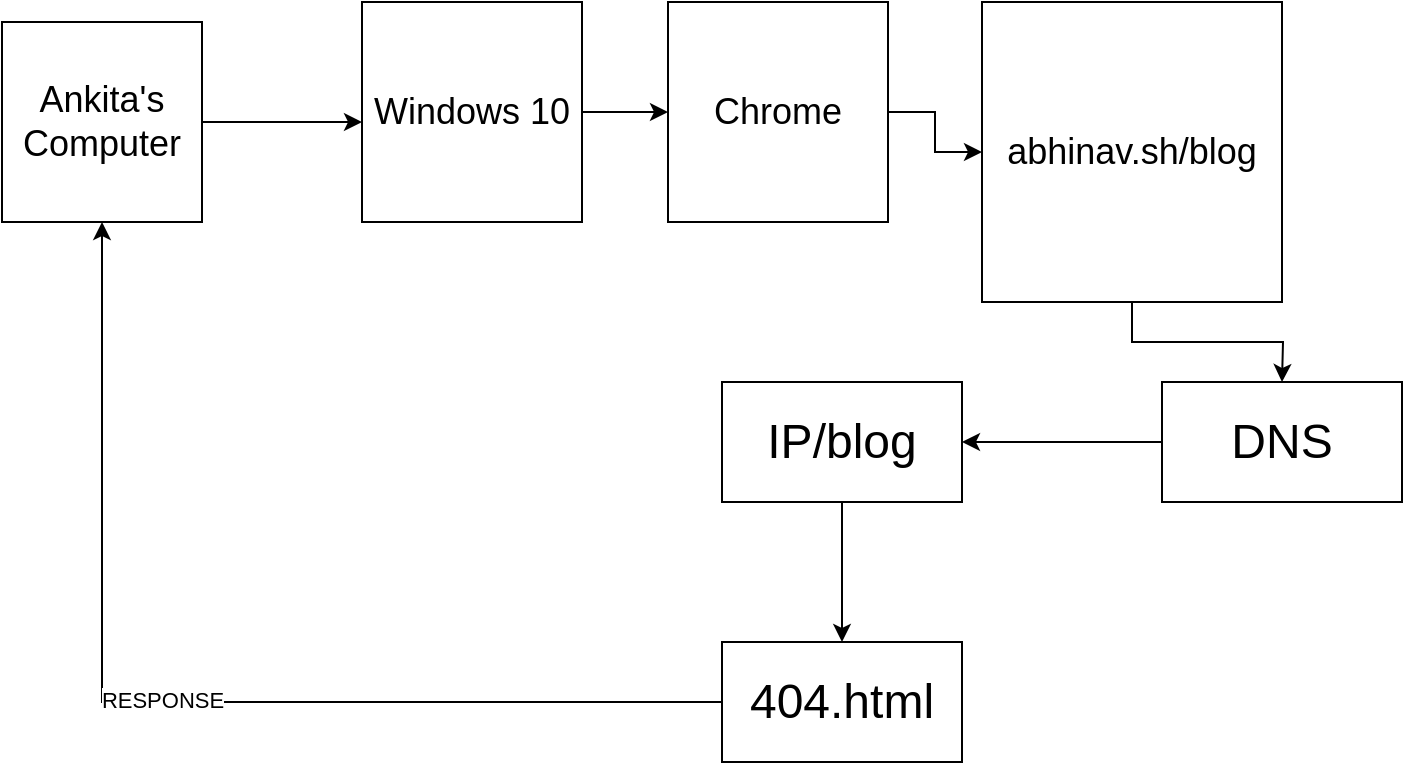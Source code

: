 <mxfile version="13.9.2" type="github">
  <diagram id="gqbfgf-D4078U0gD63ij" name="Page-1">
    <mxGraphModel dx="1281" dy="562" grid="1" gridSize="10" guides="1" tooltips="1" connect="1" arrows="1" fold="1" page="1" pageScale="1" pageWidth="827" pageHeight="1169" math="0" shadow="0">
      <root>
        <mxCell id="0" />
        <mxCell id="1" parent="0" />
        <mxCell id="t9AZ_KJdYy0HY85KZUj0-3" style="edgeStyle=orthogonalEdgeStyle;rounded=0;orthogonalLoop=1;jettySize=auto;html=1;" edge="1" parent="1" source="t9AZ_KJdYy0HY85KZUj0-2">
          <mxGeometry relative="1" as="geometry">
            <mxPoint x="260" y="280.0" as="targetPoint" />
            <Array as="points">
              <mxPoint x="220" y="280" />
              <mxPoint x="220" y="280" />
            </Array>
          </mxGeometry>
        </mxCell>
        <mxCell id="t9AZ_KJdYy0HY85KZUj0-2" value="&lt;font style=&quot;font-size: 18px&quot;&gt;Ankita&#39;s Computer&lt;/font&gt;" style="whiteSpace=wrap;html=1;aspect=fixed;" vertex="1" parent="1">
          <mxGeometry x="80" y="230" width="100" height="100" as="geometry" />
        </mxCell>
        <mxCell id="t9AZ_KJdYy0HY85KZUj0-6" style="edgeStyle=orthogonalEdgeStyle;rounded=0;orthogonalLoop=1;jettySize=auto;html=1;entryX=0;entryY=0.5;entryDx=0;entryDy=0;" edge="1" parent="1" source="t9AZ_KJdYy0HY85KZUj0-4" target="t9AZ_KJdYy0HY85KZUj0-5">
          <mxGeometry relative="1" as="geometry" />
        </mxCell>
        <mxCell id="t9AZ_KJdYy0HY85KZUj0-4" value="&lt;font style=&quot;font-size: 18px&quot;&gt;Windows 10&lt;/font&gt;" style="whiteSpace=wrap;html=1;aspect=fixed;" vertex="1" parent="1">
          <mxGeometry x="260" y="220" width="110" height="110" as="geometry" />
        </mxCell>
        <mxCell id="t9AZ_KJdYy0HY85KZUj0-8" style="edgeStyle=orthogonalEdgeStyle;rounded=0;orthogonalLoop=1;jettySize=auto;html=1;entryX=0;entryY=0.5;entryDx=0;entryDy=0;" edge="1" parent="1" source="t9AZ_KJdYy0HY85KZUj0-5" target="t9AZ_KJdYy0HY85KZUj0-7">
          <mxGeometry relative="1" as="geometry" />
        </mxCell>
        <mxCell id="t9AZ_KJdYy0HY85KZUj0-5" value="&lt;font style=&quot;font-size: 18px&quot;&gt;Chrome&lt;br&gt;&lt;/font&gt;" style="whiteSpace=wrap;html=1;aspect=fixed;" vertex="1" parent="1">
          <mxGeometry x="413" y="220" width="110" height="110" as="geometry" />
        </mxCell>
        <mxCell id="t9AZ_KJdYy0HY85KZUj0-9" style="edgeStyle=orthogonalEdgeStyle;rounded=0;orthogonalLoop=1;jettySize=auto;html=1;" edge="1" parent="1" source="t9AZ_KJdYy0HY85KZUj0-7">
          <mxGeometry relative="1" as="geometry">
            <mxPoint x="720" y="410" as="targetPoint" />
          </mxGeometry>
        </mxCell>
        <mxCell id="t9AZ_KJdYy0HY85KZUj0-7" value="&lt;font style=&quot;font-size: 18px&quot;&gt;abhinav.sh/blog&lt;br&gt;&lt;/font&gt;" style="whiteSpace=wrap;html=1;aspect=fixed;" vertex="1" parent="1">
          <mxGeometry x="570" y="220" width="150" height="150" as="geometry" />
        </mxCell>
        <mxCell id="t9AZ_KJdYy0HY85KZUj0-11" style="edgeStyle=orthogonalEdgeStyle;rounded=0;orthogonalLoop=1;jettySize=auto;html=1;" edge="1" parent="1" source="t9AZ_KJdYy0HY85KZUj0-10">
          <mxGeometry relative="1" as="geometry">
            <mxPoint x="560" y="440" as="targetPoint" />
          </mxGeometry>
        </mxCell>
        <mxCell id="t9AZ_KJdYy0HY85KZUj0-10" value="&lt;font style=&quot;font-size: 24px&quot;&gt;DNS&lt;/font&gt;" style="whiteSpace=wrap;html=1;" vertex="1" parent="1">
          <mxGeometry x="660" y="410" width="120" height="60" as="geometry" />
        </mxCell>
        <mxCell id="t9AZ_KJdYy0HY85KZUj0-13" style="edgeStyle=orthogonalEdgeStyle;rounded=0;orthogonalLoop=1;jettySize=auto;html=1;" edge="1" parent="1" source="t9AZ_KJdYy0HY85KZUj0-12">
          <mxGeometry relative="1" as="geometry">
            <mxPoint x="500" y="540" as="targetPoint" />
          </mxGeometry>
        </mxCell>
        <mxCell id="t9AZ_KJdYy0HY85KZUj0-12" value="&lt;font style=&quot;font-size: 24px&quot;&gt;IP/blog&lt;/font&gt;" style="whiteSpace=wrap;html=1;" vertex="1" parent="1">
          <mxGeometry x="440" y="410" width="120" height="60" as="geometry" />
        </mxCell>
        <mxCell id="t9AZ_KJdYy0HY85KZUj0-15" style="edgeStyle=orthogonalEdgeStyle;rounded=0;orthogonalLoop=1;jettySize=auto;html=1;entryX=0.5;entryY=1;entryDx=0;entryDy=0;" edge="1" parent="1" source="t9AZ_KJdYy0HY85KZUj0-14" target="t9AZ_KJdYy0HY85KZUj0-2">
          <mxGeometry relative="1" as="geometry" />
        </mxCell>
        <mxCell id="t9AZ_KJdYy0HY85KZUj0-20" value="RESPONSE" style="edgeLabel;html=1;align=center;verticalAlign=middle;resizable=0;points=[];" vertex="1" connectable="0" parent="t9AZ_KJdYy0HY85KZUj0-15">
          <mxGeometry x="0.019" y="-1" relative="1" as="geometry">
            <mxPoint as="offset" />
          </mxGeometry>
        </mxCell>
        <mxCell id="t9AZ_KJdYy0HY85KZUj0-14" value="&lt;font style=&quot;font-size: 24px&quot;&gt;404.html&lt;br&gt;&lt;/font&gt;" style="whiteSpace=wrap;html=1;" vertex="1" parent="1">
          <mxGeometry x="440" y="540" width="120" height="60" as="geometry" />
        </mxCell>
      </root>
    </mxGraphModel>
  </diagram>
</mxfile>
